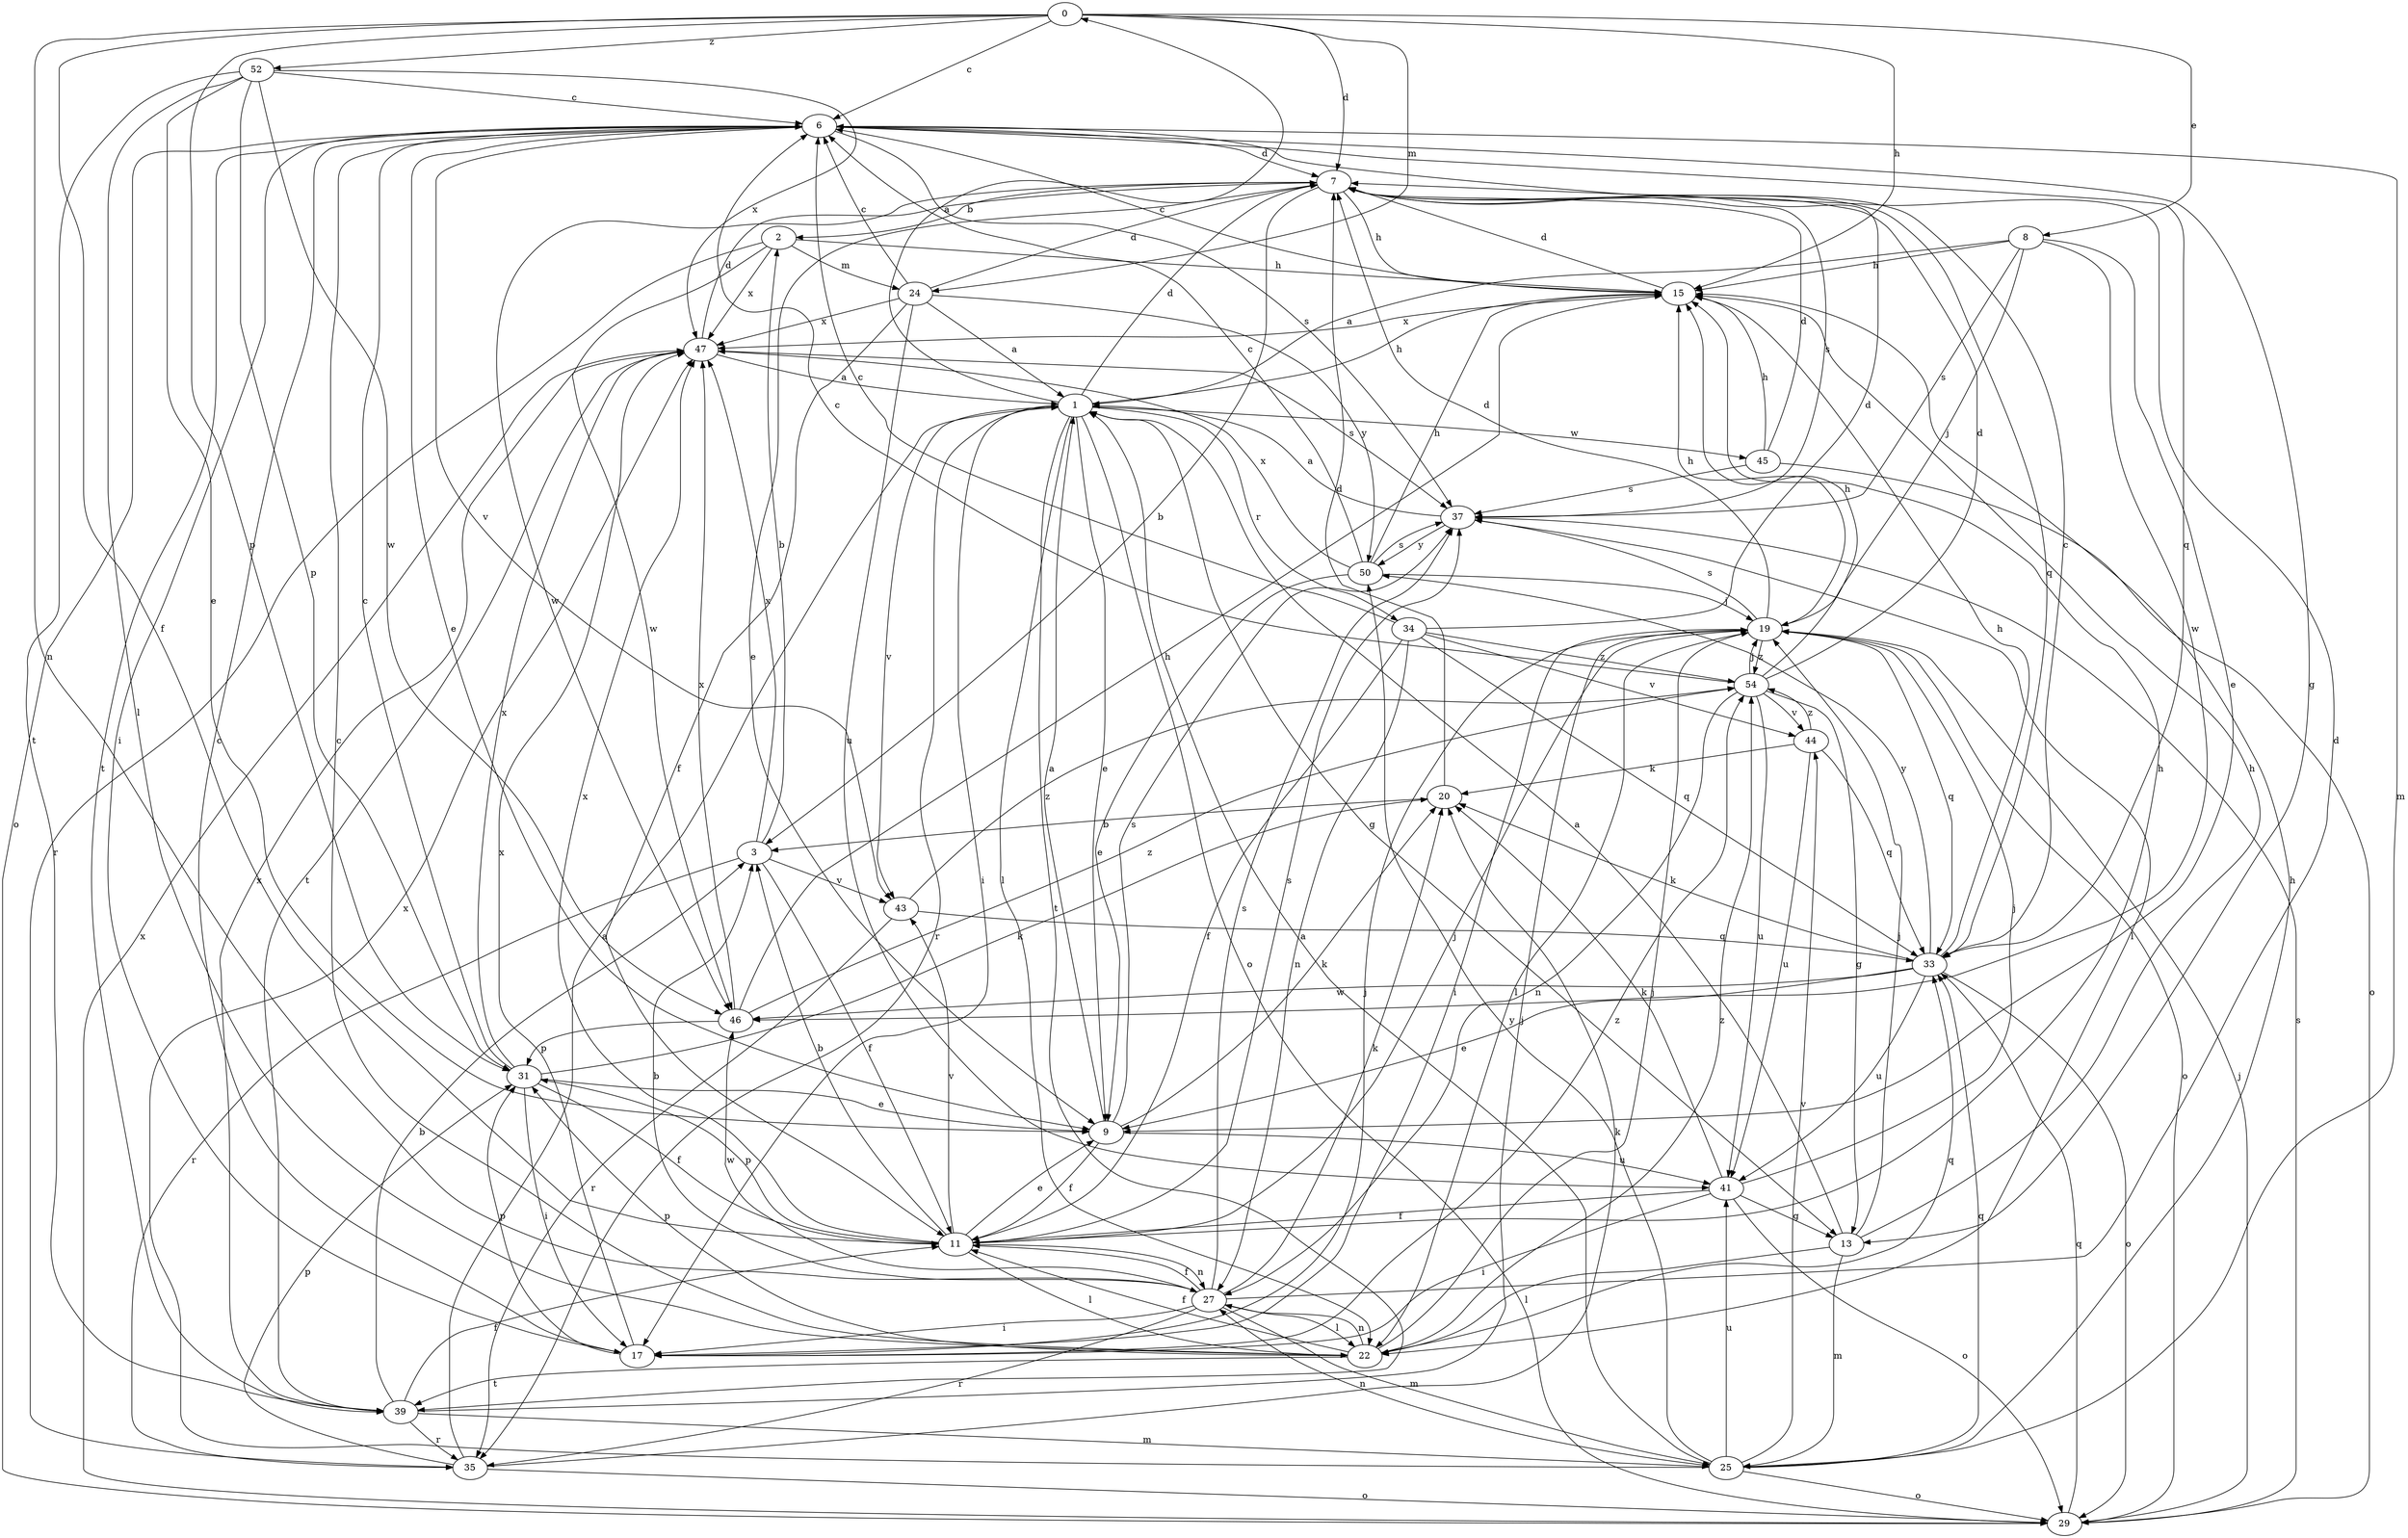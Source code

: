 strict digraph  {
0;
1;
2;
3;
6;
7;
8;
9;
11;
13;
15;
17;
19;
20;
22;
24;
25;
27;
29;
31;
33;
34;
35;
37;
39;
41;
43;
44;
45;
46;
47;
50;
52;
54;
0 -> 6  [label=c];
0 -> 7  [label=d];
0 -> 8  [label=e];
0 -> 11  [label=f];
0 -> 15  [label=h];
0 -> 24  [label=m];
0 -> 27  [label=n];
0 -> 31  [label=p];
0 -> 52  [label=z];
1 -> 0  [label=a];
1 -> 7  [label=d];
1 -> 9  [label=e];
1 -> 13  [label=g];
1 -> 15  [label=h];
1 -> 17  [label=i];
1 -> 22  [label=l];
1 -> 29  [label=o];
1 -> 34  [label=r];
1 -> 35  [label=r];
1 -> 39  [label=t];
1 -> 43  [label=v];
1 -> 45  [label=w];
2 -> 15  [label=h];
2 -> 24  [label=m];
2 -> 35  [label=r];
2 -> 46  [label=w];
2 -> 47  [label=x];
3 -> 2  [label=b];
3 -> 11  [label=f];
3 -> 35  [label=r];
3 -> 43  [label=v];
3 -> 47  [label=x];
6 -> 7  [label=d];
6 -> 9  [label=e];
6 -> 13  [label=g];
6 -> 17  [label=i];
6 -> 25  [label=m];
6 -> 29  [label=o];
6 -> 33  [label=q];
6 -> 37  [label=s];
6 -> 39  [label=t];
6 -> 43  [label=v];
7 -> 2  [label=b];
7 -> 3  [label=b];
7 -> 9  [label=e];
7 -> 15  [label=h];
7 -> 33  [label=q];
7 -> 37  [label=s];
7 -> 46  [label=w];
8 -> 1  [label=a];
8 -> 9  [label=e];
8 -> 15  [label=h];
8 -> 19  [label=j];
8 -> 37  [label=s];
8 -> 46  [label=w];
9 -> 1  [label=a];
9 -> 11  [label=f];
9 -> 20  [label=k];
9 -> 37  [label=s];
9 -> 41  [label=u];
11 -> 3  [label=b];
11 -> 9  [label=e];
11 -> 15  [label=h];
11 -> 19  [label=j];
11 -> 22  [label=l];
11 -> 27  [label=n];
11 -> 31  [label=p];
11 -> 37  [label=s];
11 -> 43  [label=v];
11 -> 47  [label=x];
13 -> 1  [label=a];
13 -> 15  [label=h];
13 -> 19  [label=j];
13 -> 22  [label=l];
13 -> 25  [label=m];
15 -> 6  [label=c];
15 -> 7  [label=d];
15 -> 47  [label=x];
17 -> 6  [label=c];
17 -> 19  [label=j];
17 -> 31  [label=p];
17 -> 47  [label=x];
17 -> 54  [label=z];
19 -> 7  [label=d];
19 -> 15  [label=h];
19 -> 17  [label=i];
19 -> 22  [label=l];
19 -> 29  [label=o];
19 -> 33  [label=q];
19 -> 37  [label=s];
19 -> 54  [label=z];
20 -> 3  [label=b];
20 -> 7  [label=d];
22 -> 6  [label=c];
22 -> 11  [label=f];
22 -> 19  [label=j];
22 -> 27  [label=n];
22 -> 31  [label=p];
22 -> 33  [label=q];
22 -> 39  [label=t];
22 -> 54  [label=z];
24 -> 1  [label=a];
24 -> 6  [label=c];
24 -> 7  [label=d];
24 -> 11  [label=f];
24 -> 41  [label=u];
24 -> 47  [label=x];
24 -> 50  [label=y];
25 -> 1  [label=a];
25 -> 15  [label=h];
25 -> 27  [label=n];
25 -> 29  [label=o];
25 -> 33  [label=q];
25 -> 41  [label=u];
25 -> 44  [label=v];
25 -> 47  [label=x];
25 -> 50  [label=y];
27 -> 3  [label=b];
27 -> 7  [label=d];
27 -> 11  [label=f];
27 -> 17  [label=i];
27 -> 20  [label=k];
27 -> 22  [label=l];
27 -> 25  [label=m];
27 -> 35  [label=r];
27 -> 37  [label=s];
27 -> 46  [label=w];
29 -> 19  [label=j];
29 -> 33  [label=q];
29 -> 37  [label=s];
29 -> 47  [label=x];
31 -> 6  [label=c];
31 -> 9  [label=e];
31 -> 11  [label=f];
31 -> 17  [label=i];
31 -> 20  [label=k];
31 -> 47  [label=x];
33 -> 6  [label=c];
33 -> 9  [label=e];
33 -> 15  [label=h];
33 -> 20  [label=k];
33 -> 29  [label=o];
33 -> 41  [label=u];
33 -> 46  [label=w];
33 -> 50  [label=y];
34 -> 6  [label=c];
34 -> 7  [label=d];
34 -> 11  [label=f];
34 -> 27  [label=n];
34 -> 33  [label=q];
34 -> 44  [label=v];
34 -> 54  [label=z];
35 -> 1  [label=a];
35 -> 20  [label=k];
35 -> 29  [label=o];
35 -> 31  [label=p];
37 -> 1  [label=a];
37 -> 22  [label=l];
37 -> 50  [label=y];
39 -> 3  [label=b];
39 -> 11  [label=f];
39 -> 19  [label=j];
39 -> 25  [label=m];
39 -> 35  [label=r];
39 -> 47  [label=x];
41 -> 11  [label=f];
41 -> 13  [label=g];
41 -> 17  [label=i];
41 -> 19  [label=j];
41 -> 20  [label=k];
41 -> 29  [label=o];
43 -> 33  [label=q];
43 -> 35  [label=r];
43 -> 54  [label=z];
44 -> 20  [label=k];
44 -> 33  [label=q];
44 -> 41  [label=u];
44 -> 54  [label=z];
45 -> 7  [label=d];
45 -> 15  [label=h];
45 -> 29  [label=o];
45 -> 37  [label=s];
46 -> 15  [label=h];
46 -> 31  [label=p];
46 -> 47  [label=x];
46 -> 54  [label=z];
47 -> 1  [label=a];
47 -> 7  [label=d];
47 -> 37  [label=s];
47 -> 39  [label=t];
50 -> 6  [label=c];
50 -> 9  [label=e];
50 -> 15  [label=h];
50 -> 19  [label=j];
50 -> 37  [label=s];
50 -> 47  [label=x];
52 -> 6  [label=c];
52 -> 9  [label=e];
52 -> 22  [label=l];
52 -> 31  [label=p];
52 -> 39  [label=t];
52 -> 46  [label=w];
52 -> 47  [label=x];
54 -> 6  [label=c];
54 -> 7  [label=d];
54 -> 13  [label=g];
54 -> 15  [label=h];
54 -> 19  [label=j];
54 -> 27  [label=n];
54 -> 41  [label=u];
54 -> 44  [label=v];
}
